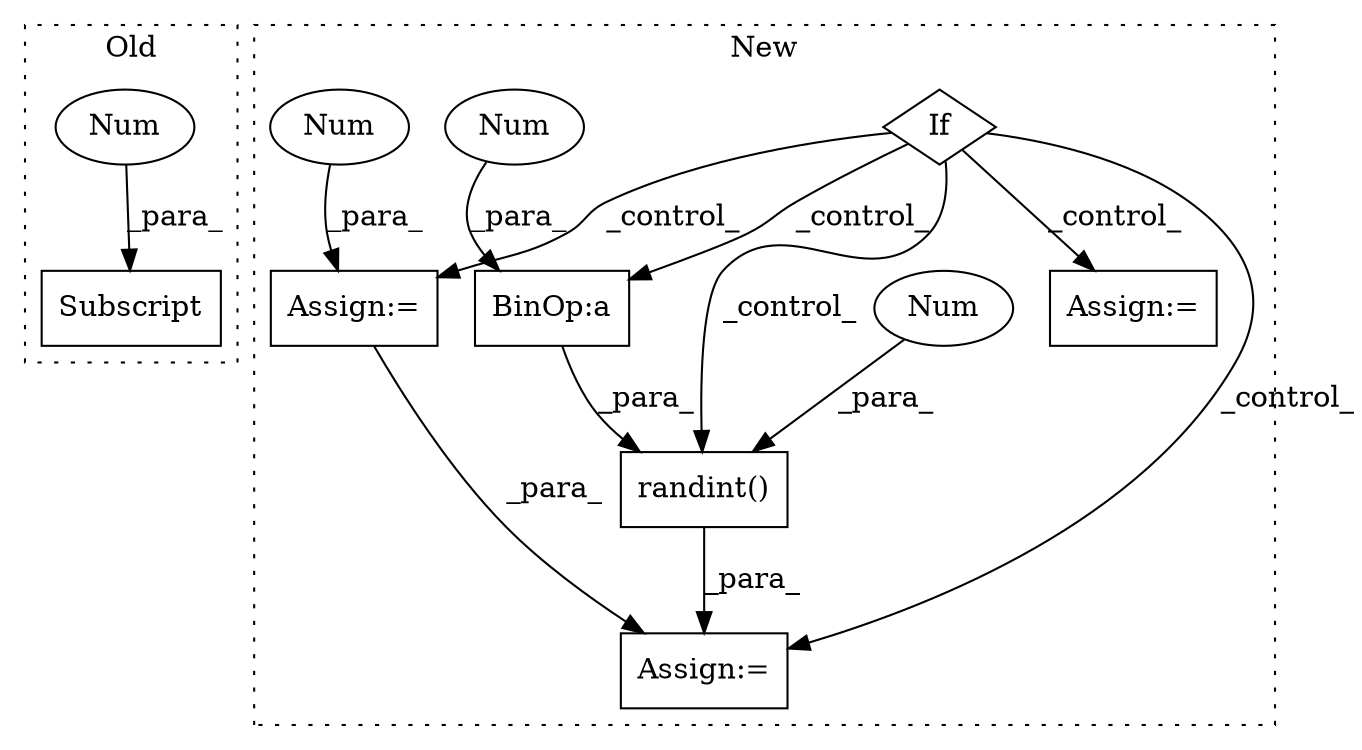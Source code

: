 digraph G {
subgraph cluster0 {
1 [label="Subscript" a="63" s="4779,0" l="26,0" shape="box"];
8 [label="Num" a="76" s="4803" l="1" shape="ellipse"];
label = "Old";
style="dotted";
}
subgraph cluster1 {
2 [label="randint()" a="75" s="2981,3016" l="15,1" shape="box"];
3 [label="Assign:=" a="68" s="3254" l="3" shape="box"];
4 [label="If" a="96" s="2908" l="3" shape="diamond"];
5 [label="Assign:=" a="68" s="3170" l="3" shape="box"];
6 [label="Assign:=" a="68" s="3234" l="3" shape="box"];
7 [label="Num" a="76" s="2996" l="1" shape="ellipse"];
9 [label="Num" a="76" s="3237" l="3" shape="ellipse"];
10 [label="BinOp:a" a="82" s="3012" l="3" shape="box"];
11 [label="Num" a="76" s="3015" l="1" shape="ellipse"];
label = "New";
style="dotted";
}
2 -> 3 [label="_para_"];
4 -> 10 [label="_control_"];
4 -> 5 [label="_control_"];
4 -> 6 [label="_control_"];
4 -> 3 [label="_control_"];
4 -> 2 [label="_control_"];
6 -> 3 [label="_para_"];
7 -> 2 [label="_para_"];
8 -> 1 [label="_para_"];
9 -> 6 [label="_para_"];
10 -> 2 [label="_para_"];
11 -> 10 [label="_para_"];
}